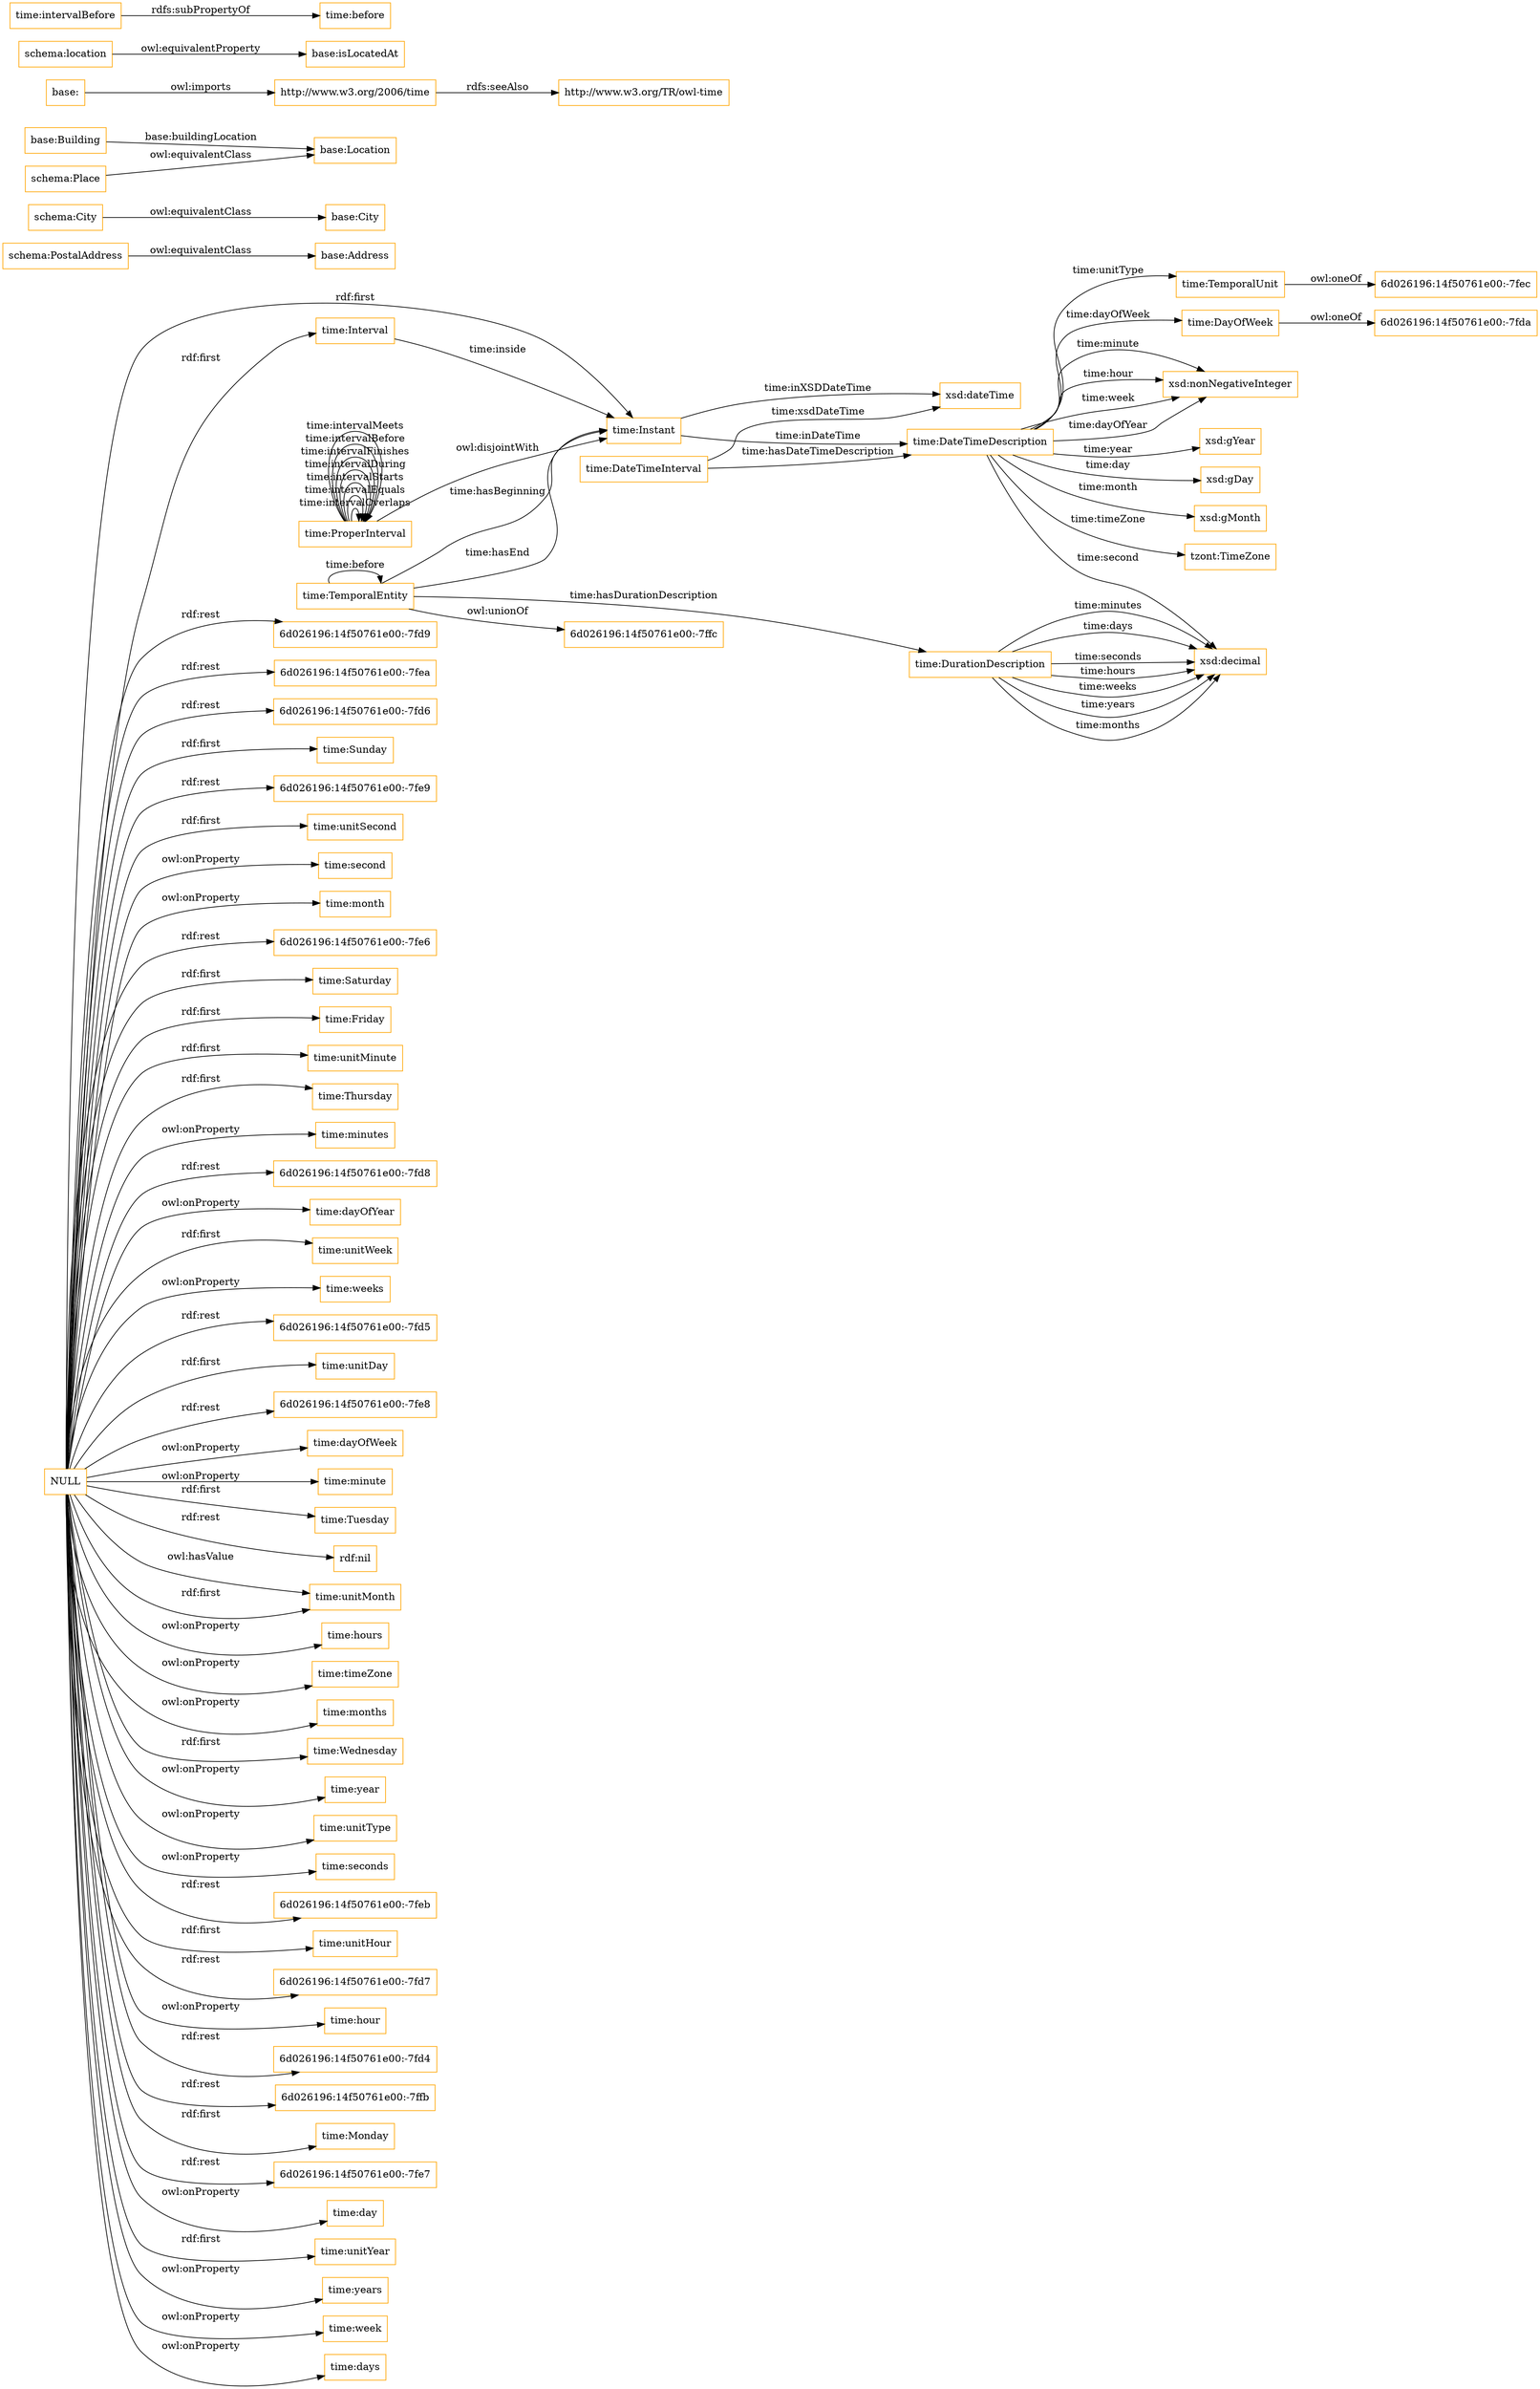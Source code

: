 digraph ar2dtool_diagram { 
rankdir=LR;
size="1501"
node [shape = rectangle, color="orange"]; "time:Instant" "base:Address" "schema:PostalAddress" "schema:City" "base:City" "base:Location" "base:Building" "schema:Place" "time:Interval" "time:DateTimeInterval" "time:DurationDescription" "time:ProperInterval" "time:TemporalEntity" "tzont:TimeZone" "time:DateTimeDescription" "time:TemporalUnit" "time:DayOfWeek" ; /*classes style*/
	"http://www.w3.org/2006/time" -> "http://www.w3.org/TR/owl-time" [ label = "rdfs:seeAlso" ];
	"schema:PostalAddress" -> "base:Address" [ label = "owl:equivalentClass" ];
	"time:ProperInterval" -> "time:Instant" [ label = "owl:disjointWith" ];
	"schema:location" -> "base:isLocatedAt" [ label = "owl:equivalentProperty" ];
	"base:" -> "http://www.w3.org/2006/time" [ label = "owl:imports" ];
	"schema:City" -> "base:City" [ label = "owl:equivalentClass" ];
	"NULL" -> "6d026196:14f50761e00:-7fd9" [ label = "rdf:rest" ];
	"NULL" -> "6d026196:14f50761e00:-7fea" [ label = "rdf:rest" ];
	"NULL" -> "6d026196:14f50761e00:-7fd6" [ label = "rdf:rest" ];
	"NULL" -> "time:Sunday" [ label = "rdf:first" ];
	"NULL" -> "6d026196:14f50761e00:-7fe9" [ label = "rdf:rest" ];
	"NULL" -> "time:unitSecond" [ label = "rdf:first" ];
	"NULL" -> "time:second" [ label = "owl:onProperty" ];
	"NULL" -> "time:month" [ label = "owl:onProperty" ];
	"NULL" -> "6d026196:14f50761e00:-7fe6" [ label = "rdf:rest" ];
	"NULL" -> "time:Saturday" [ label = "rdf:first" ];
	"NULL" -> "time:Friday" [ label = "rdf:first" ];
	"NULL" -> "time:unitMinute" [ label = "rdf:first" ];
	"NULL" -> "time:Thursday" [ label = "rdf:first" ];
	"NULL" -> "time:minutes" [ label = "owl:onProperty" ];
	"NULL" -> "6d026196:14f50761e00:-7fd8" [ label = "rdf:rest" ];
	"NULL" -> "time:dayOfYear" [ label = "owl:onProperty" ];
	"NULL" -> "time:unitWeek" [ label = "rdf:first" ];
	"NULL" -> "time:weeks" [ label = "owl:onProperty" ];
	"NULL" -> "6d026196:14f50761e00:-7fd5" [ label = "rdf:rest" ];
	"NULL" -> "time:unitDay" [ label = "rdf:first" ];
	"NULL" -> "6d026196:14f50761e00:-7fe8" [ label = "rdf:rest" ];
	"NULL" -> "time:dayOfWeek" [ label = "owl:onProperty" ];
	"NULL" -> "time:minute" [ label = "owl:onProperty" ];
	"NULL" -> "time:Tuesday" [ label = "rdf:first" ];
	"NULL" -> "rdf:nil" [ label = "rdf:rest" ];
	"NULL" -> "time:unitMonth" [ label = "rdf:first" ];
	"NULL" -> "time:hours" [ label = "owl:onProperty" ];
	"NULL" -> "time:timeZone" [ label = "owl:onProperty" ];
	"NULL" -> "time:months" [ label = "owl:onProperty" ];
	"NULL" -> "time:Wednesday" [ label = "rdf:first" ];
	"NULL" -> "time:year" [ label = "owl:onProperty" ];
	"NULL" -> "time:unitType" [ label = "owl:onProperty" ];
	"NULL" -> "time:seconds" [ label = "owl:onProperty" ];
	"NULL" -> "6d026196:14f50761e00:-7feb" [ label = "rdf:rest" ];
	"NULL" -> "time:unitHour" [ label = "rdf:first" ];
	"NULL" -> "6d026196:14f50761e00:-7fd7" [ label = "rdf:rest" ];
	"NULL" -> "time:hour" [ label = "owl:onProperty" ];
	"NULL" -> "6d026196:14f50761e00:-7fd4" [ label = "rdf:rest" ];
	"NULL" -> "6d026196:14f50761e00:-7ffb" [ label = "rdf:rest" ];
	"NULL" -> "time:unitMonth" [ label = "owl:hasValue" ];
	"NULL" -> "time:Monday" [ label = "rdf:first" ];
	"NULL" -> "6d026196:14f50761e00:-7fe7" [ label = "rdf:rest" ];
	"NULL" -> "time:day" [ label = "owl:onProperty" ];
	"NULL" -> "time:unitYear" [ label = "rdf:first" ];
	"NULL" -> "time:Interval" [ label = "rdf:first" ];
	"NULL" -> "time:years" [ label = "owl:onProperty" ];
	"NULL" -> "time:Instant" [ label = "rdf:first" ];
	"NULL" -> "time:week" [ label = "owl:onProperty" ];
	"NULL" -> "time:days" [ label = "owl:onProperty" ];
	"time:intervalBefore" -> "time:before" [ label = "rdfs:subPropertyOf" ];
	"time:TemporalEntity" -> "6d026196:14f50761e00:-7ffc" [ label = "owl:unionOf" ];
	"time:DayOfWeek" -> "6d026196:14f50761e00:-7fda" [ label = "owl:oneOf" ];
	"schema:Place" -> "base:Location" [ label = "owl:equivalentClass" ];
	"time:TemporalUnit" -> "6d026196:14f50761e00:-7fec" [ label = "owl:oneOf" ];
	"time:DateTimeDescription" -> "xsd:nonNegativeInteger" [ label = "time:hour" ];
	"time:DurationDescription" -> "xsd:decimal" [ label = "time:days" ];
	"time:DurationDescription" -> "xsd:decimal" [ label = "time:seconds" ];
	"time:TemporalEntity" -> "time:TemporalEntity" [ label = "time:before" ];
	"time:TemporalEntity" -> "time:DurationDescription" [ label = "time:hasDurationDescription" ];
	"time:DateTimeDescription" -> "xsd:nonNegativeInteger" [ label = "time:week" ];
	"time:Interval" -> "time:Instant" [ label = "time:inside" ];
	"time:ProperInterval" -> "time:ProperInterval" [ label = "time:intervalOverlaps" ];
	"time:TemporalEntity" -> "time:Instant" [ label = "time:hasBeginning" ];
	"time:DurationDescription" -> "xsd:decimal" [ label = "time:hours" ];
	"time:DurationDescription" -> "xsd:decimal" [ label = "time:weeks" ];
	"time:DateTimeDescription" -> "xsd:gYear" [ label = "time:year" ];
	"base:Building" -> "base:Location" [ label = "base:buildingLocation" ];
	"time:ProperInterval" -> "time:ProperInterval" [ label = "time:intervalEquals" ];
	"time:Instant" -> "time:DateTimeDescription" [ label = "time:inDateTime" ];
	"time:ProperInterval" -> "time:ProperInterval" [ label = "time:intervalStarts" ];
	"time:DateTimeInterval" -> "xsd:dateTime" [ label = "time:xsdDateTime" ];
	"time:DateTimeDescription" -> "tzont:TimeZone" [ label = "time:timeZone" ];
	"time:DateTimeDescription" -> "xsd:gDay" [ label = "time:day" ];
	"time:DateTimeDescription" -> "xsd:nonNegativeInteger" [ label = "time:dayOfYear" ];
	"time:DurationDescription" -> "xsd:decimal" [ label = "time:years" ];
	"time:DateTimeInterval" -> "time:DateTimeDescription" [ label = "time:hasDateTimeDescription" ];
	"time:DateTimeDescription" -> "xsd:nonNegativeInteger" [ label = "time:minute" ];
	"time:DurationDescription" -> "xsd:decimal" [ label = "time:months" ];
	"time:Instant" -> "xsd:dateTime" [ label = "time:inXSDDateTime" ];
	"time:DateTimeDescription" -> "xsd:decimal" [ label = "time:second" ];
	"time:DurationDescription" -> "xsd:decimal" [ label = "time:minutes" ];
	"time:TemporalEntity" -> "time:Instant" [ label = "time:hasEnd" ];
	"time:ProperInterval" -> "time:ProperInterval" [ label = "time:intervalDuring" ];
	"time:ProperInterval" -> "time:ProperInterval" [ label = "time:intervalFinishes" ];
	"time:ProperInterval" -> "time:ProperInterval" [ label = "time:intervalBefore" ];
	"time:ProperInterval" -> "time:ProperInterval" [ label = "time:intervalMeets" ];
	"time:DateTimeDescription" -> "time:TemporalUnit" [ label = "time:unitType" ];
	"time:DateTimeDescription" -> "time:DayOfWeek" [ label = "time:dayOfWeek" ];
	"time:DateTimeDescription" -> "xsd:gMonth" [ label = "time:month" ];

}
